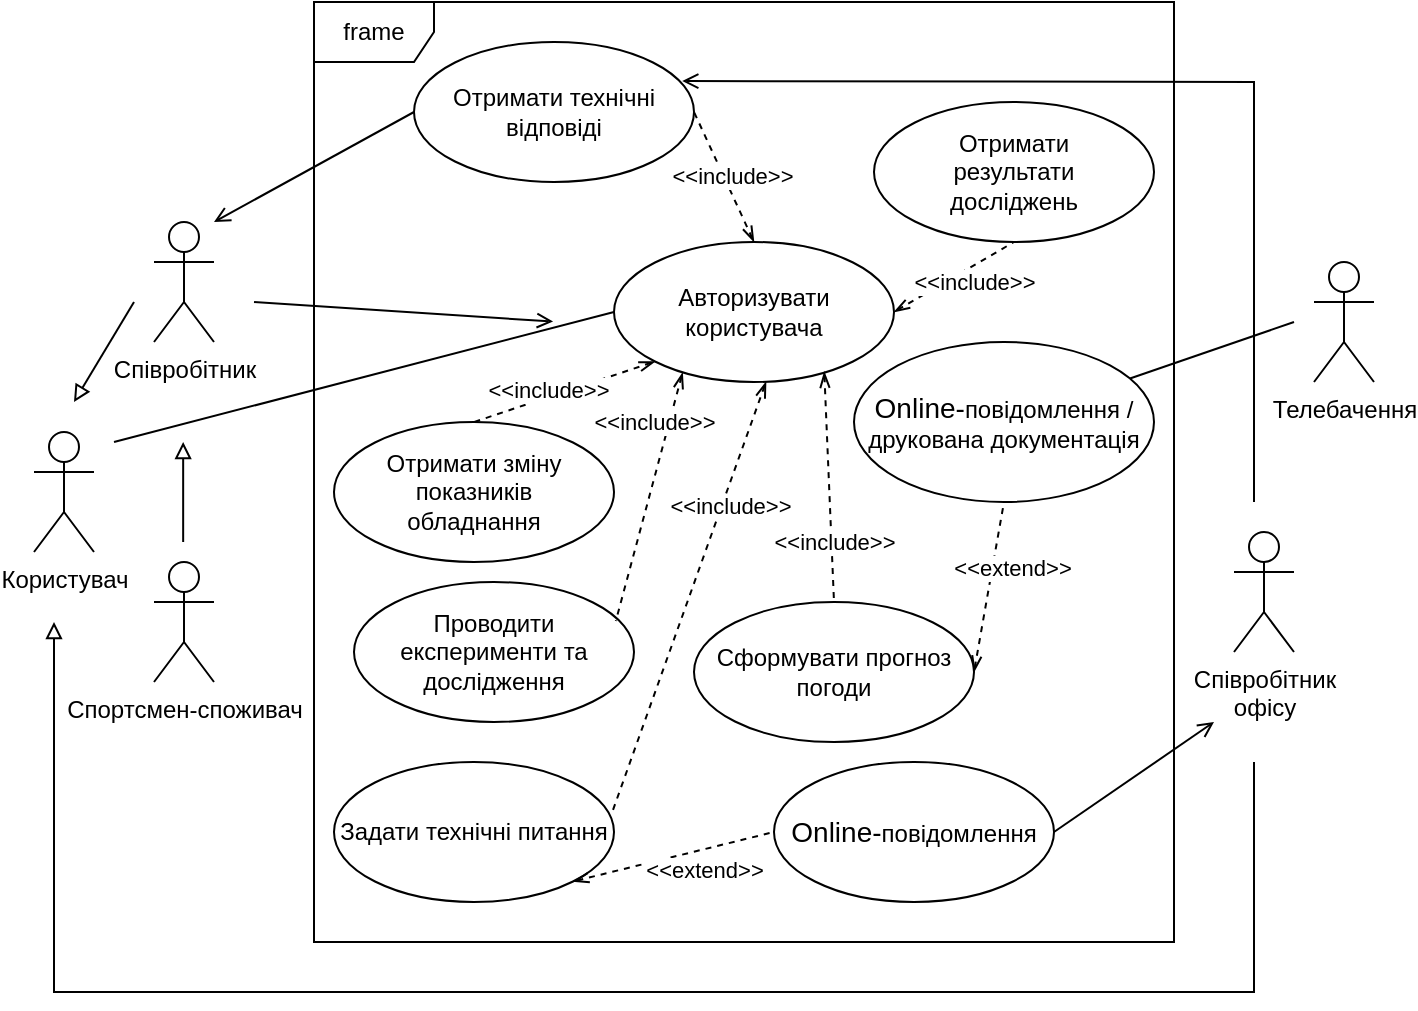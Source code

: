 <mxfile version="20.3.0" type="github"><diagram id="C5RBs43oDa-KdzZeNtuy" name="Page-1"><mxGraphModel dx="786" dy="417" grid="1" gridSize="10" guides="1" tooltips="1" connect="1" arrows="1" fold="1" page="1" pageScale="1" pageWidth="827" pageHeight="1169" math="0" shadow="0"><root><mxCell id="WIyWlLk6GJQsqaUBKTNV-0"/><mxCell id="WIyWlLk6GJQsqaUBKTNV-1" parent="WIyWlLk6GJQsqaUBKTNV-0"/><mxCell id="HAlKXmDzrB93N0-EfDcC-2" value="frame" style="shape=umlFrame;whiteSpace=wrap;html=1;" parent="WIyWlLk6GJQsqaUBKTNV-1" vertex="1"><mxGeometry x="210" y="60" width="430" height="470" as="geometry"/></mxCell><mxCell id="zkfFHV4jXpPFQw0GAbJ--26" value="" style="endArrow=open;shadow=0;strokeWidth=1;rounded=0;endFill=1;elbow=vertical;entryX=0.278;entryY=0.34;entryDx=0;entryDy=0;entryPerimeter=0;" parent="WIyWlLk6GJQsqaUBKTNV-1" target="HAlKXmDzrB93N0-EfDcC-2" edge="1"><mxGeometry x="0.5" y="41" relative="1" as="geometry"><mxPoint x="180" y="210" as="sourcePoint"/><mxPoint x="300" y="210" as="targetPoint"/><mxPoint x="-40" y="32" as="offset"/></mxGeometry></mxCell><mxCell id="HAlKXmDzrB93N0-EfDcC-0" value="Співробітник&lt;br&gt;офісу" style="shape=umlActor;verticalLabelPosition=bottom;verticalAlign=top;html=1;" parent="WIyWlLk6GJQsqaUBKTNV-1" vertex="1"><mxGeometry x="670" y="325" width="30" height="60" as="geometry"/></mxCell><mxCell id="HAlKXmDzrB93N0-EfDcC-1" value="Авторизувати&lt;br&gt;користувача" style="ellipse;whiteSpace=wrap;html=1;" parent="WIyWlLk6GJQsqaUBKTNV-1" vertex="1"><mxGeometry x="360" y="180" width="140" height="70" as="geometry"/></mxCell><mxCell id="HAlKXmDzrB93N0-EfDcC-3" value="Задати технічні питання" style="ellipse;whiteSpace=wrap;html=1;" parent="WIyWlLk6GJQsqaUBKTNV-1" vertex="1"><mxGeometry x="220" y="440" width="140" height="70" as="geometry"/></mxCell><mxCell id="HAlKXmDzrB93N0-EfDcC-4" value="Співробітник" style="shape=umlActor;verticalLabelPosition=bottom;verticalAlign=top;html=1;" parent="WIyWlLk6GJQsqaUBKTNV-1" vertex="1"><mxGeometry x="130" y="170" width="30" height="60" as="geometry"/></mxCell><mxCell id="HAlKXmDzrB93N0-EfDcC-5" value="" style="endArrow=open;shadow=0;strokeWidth=1;rounded=0;endFill=1;elbow=vertical;exitX=1;exitY=0.5;exitDx=0;exitDy=0;" parent="WIyWlLk6GJQsqaUBKTNV-1" source="AvTPrVo-qN7b_abKF3Dz-2" edge="1"><mxGeometry x="0.5" y="41" relative="1" as="geometry"><mxPoint x="650" y="410" as="sourcePoint"/><mxPoint x="660" y="420" as="targetPoint"/><mxPoint x="-40" y="32" as="offset"/></mxGeometry></mxCell><mxCell id="HAlKXmDzrB93N0-EfDcC-6" value="Спортсмен-споживач" style="shape=umlActor;verticalLabelPosition=bottom;verticalAlign=top;html=1;" parent="WIyWlLk6GJQsqaUBKTNV-1" vertex="1"><mxGeometry x="130" y="340" width="30" height="60" as="geometry"/></mxCell><mxCell id="AvTPrVo-qN7b_abKF3Dz-0" value="Отримати зміну&lt;br&gt;показників&lt;br&gt;обладнання" style="ellipse;whiteSpace=wrap;html=1;" parent="WIyWlLk6GJQsqaUBKTNV-1" vertex="1"><mxGeometry x="220" y="270" width="140" height="70" as="geometry"/></mxCell><mxCell id="AvTPrVo-qN7b_abKF3Dz-1" value="Проводити&lt;br&gt;експерименти та&lt;br&gt;дослідження" style="ellipse;whiteSpace=wrap;html=1;" parent="WIyWlLk6GJQsqaUBKTNV-1" vertex="1"><mxGeometry x="230" y="350" width="140" height="70" as="geometry"/></mxCell><mxCell id="AvTPrVo-qN7b_abKF3Dz-2" value="&lt;span style=&quot;font-size: 14px;&quot;&gt;Online-&lt;/span&gt;повідомлення" style="ellipse;whiteSpace=wrap;html=1;" parent="WIyWlLk6GJQsqaUBKTNV-1" vertex="1"><mxGeometry x="440" y="440" width="140" height="70" as="geometry"/></mxCell><mxCell id="AvTPrVo-qN7b_abKF3Dz-8" value="&amp;lt;&amp;lt;include&amp;gt;&amp;gt;" style="endArrow=none;dashed=1;html=1;rounded=0;entryX=0.5;entryY=0;entryDx=0;entryDy=0;startArrow=openThin;startFill=0;exitX=0;exitY=1;exitDx=0;exitDy=0;" parent="WIyWlLk6GJQsqaUBKTNV-1" source="HAlKXmDzrB93N0-EfDcC-1" target="AvTPrVo-qN7b_abKF3Dz-0" edge="1"><mxGeometry x="0.152" y="-3" width="50" height="50" relative="1" as="geometry"><mxPoint x="280" y="260" as="sourcePoint"/><mxPoint x="430" y="360" as="targetPoint"/><mxPoint as="offset"/></mxGeometry></mxCell><mxCell id="AvTPrVo-qN7b_abKF3Dz-9" value="&amp;lt;&amp;lt;include&amp;gt;&amp;gt;" style="endArrow=none;dashed=1;html=1;rounded=0;entryX=0.935;entryY=0.279;entryDx=0;entryDy=0;startArrow=openThin;startFill=0;exitX=0.245;exitY=0.933;exitDx=0;exitDy=0;exitPerimeter=0;entryPerimeter=0;" parent="WIyWlLk6GJQsqaUBKTNV-1" source="HAlKXmDzrB93N0-EfDcC-1" target="AvTPrVo-qN7b_abKF3Dz-1" edge="1"><mxGeometry x="-0.572" y="-7" width="50" height="50" relative="1" as="geometry"><mxPoint x="374.503" y="239.749" as="sourcePoint"/><mxPoint x="300" y="280" as="targetPoint"/><mxPoint as="offset"/></mxGeometry></mxCell><mxCell id="AvTPrVo-qN7b_abKF3Dz-11" value="&amp;lt;&amp;lt;include&amp;gt;&amp;gt;" style="endArrow=none;dashed=1;html=1;rounded=0;entryX=0.994;entryY=0.356;entryDx=0;entryDy=0;startArrow=openThin;startFill=0;exitX=0.543;exitY=0.999;exitDx=0;exitDy=0;exitPerimeter=0;entryPerimeter=0;" parent="WIyWlLk6GJQsqaUBKTNV-1" source="HAlKXmDzrB93N0-EfDcC-1" target="HAlKXmDzrB93N0-EfDcC-3" edge="1"><mxGeometry x="-0.439" y="4" width="50" height="50" relative="1" as="geometry"><mxPoint x="418.4" y="250.35" as="sourcePoint"/><mxPoint x="359.497" y="550.251" as="targetPoint"/><mxPoint as="offset"/></mxGeometry></mxCell><mxCell id="AvTPrVo-qN7b_abKF3Dz-12" value="Користувач" style="shape=umlActor;verticalLabelPosition=bottom;verticalAlign=top;html=1;" parent="WIyWlLk6GJQsqaUBKTNV-1" vertex="1"><mxGeometry x="70" y="275" width="30" height="60" as="geometry"/></mxCell><mxCell id="AvTPrVo-qN7b_abKF3Dz-13" value="Отримати технічні відповіді" style="ellipse;whiteSpace=wrap;html=1;" parent="WIyWlLk6GJQsqaUBKTNV-1" vertex="1"><mxGeometry x="260" y="80" width="140" height="70" as="geometry"/></mxCell><mxCell id="AvTPrVo-qN7b_abKF3Dz-14" value="&amp;lt;&amp;lt;include&amp;gt;&amp;gt;" style="endArrow=none;dashed=1;html=1;rounded=0;entryX=1;entryY=0.5;entryDx=0;entryDy=0;startArrow=openThin;startFill=0;exitX=0.5;exitY=0;exitDx=0;exitDy=0;" parent="WIyWlLk6GJQsqaUBKTNV-1" source="HAlKXmDzrB93N0-EfDcC-1" target="AvTPrVo-qN7b_abKF3Dz-13" edge="1"><mxGeometry x="-0.036" y="-4" width="50" height="50" relative="1" as="geometry"><mxPoint x="374.503" y="239.749" as="sourcePoint"/><mxPoint x="300" y="280" as="targetPoint"/><mxPoint as="offset"/></mxGeometry></mxCell><mxCell id="AvTPrVo-qN7b_abKF3Dz-16" value="" style="endArrow=none;html=1;rounded=0;exitX=0;exitY=0.5;exitDx=0;exitDy=0;" parent="WIyWlLk6GJQsqaUBKTNV-1" source="HAlKXmDzrB93N0-EfDcC-1" edge="1"><mxGeometry width="50" height="50" relative="1" as="geometry"><mxPoint x="320" y="260" as="sourcePoint"/><mxPoint x="110" y="280" as="targetPoint"/></mxGeometry></mxCell><mxCell id="AvTPrVo-qN7b_abKF3Dz-17" value="" style="endArrow=open;shadow=0;strokeWidth=1;rounded=0;endFill=1;elbow=vertical;exitX=0;exitY=0.5;exitDx=0;exitDy=0;" parent="WIyWlLk6GJQsqaUBKTNV-1" source="AvTPrVo-qN7b_abKF3Dz-13" edge="1"><mxGeometry x="0.5" y="41" relative="1" as="geometry"><mxPoint x="150" y="310" as="sourcePoint"/><mxPoint x="160" y="170" as="targetPoint"/><mxPoint x="-40" y="32" as="offset"/></mxGeometry></mxCell><mxCell id="AvTPrVo-qN7b_abKF3Dz-18" value="" style="endArrow=block;shadow=0;strokeWidth=1;rounded=0;endFill=0;elbow=vertical;" parent="WIyWlLk6GJQsqaUBKTNV-1" edge="1"><mxGeometry x="0.5" y="41" relative="1" as="geometry"><mxPoint x="120" y="210" as="sourcePoint"/><mxPoint x="90" y="260" as="targetPoint"/><mxPoint x="-40" y="32" as="offset"/></mxGeometry></mxCell><mxCell id="AvTPrVo-qN7b_abKF3Dz-19" value="" style="endArrow=open;shadow=0;strokeWidth=1;rounded=0;endFill=1;elbow=vertical;entryX=0.958;entryY=0.279;entryDx=0;entryDy=0;entryPerimeter=0;" parent="WIyWlLk6GJQsqaUBKTNV-1" target="AvTPrVo-qN7b_abKF3Dz-13" edge="1"><mxGeometry x="0.5" y="41" relative="1" as="geometry"><mxPoint x="680" y="310" as="sourcePoint"/><mxPoint x="620" y="120" as="targetPoint"/><mxPoint x="-40" y="32" as="offset"/><Array as="points"><mxPoint x="680" y="100"/></Array></mxGeometry></mxCell><mxCell id="AvTPrVo-qN7b_abKF3Dz-20" value="&amp;lt;&amp;lt;extend&amp;gt;&amp;gt;" style="endArrow=none;dashed=1;html=1;rounded=0;startArrow=openThin;startFill=0;exitX=1;exitY=1;exitDx=0;exitDy=0;entryX=0;entryY=0.5;entryDx=0;entryDy=0;" parent="WIyWlLk6GJQsqaUBKTNV-1" source="HAlKXmDzrB93N0-EfDcC-3" target="AvTPrVo-qN7b_abKF3Dz-2" edge="1"><mxGeometry x="0.259" y="-10" width="50" height="50" relative="1" as="geometry"><mxPoint x="430" y="588.333" as="sourcePoint"/><mxPoint x="409.497" y="460.251" as="targetPoint"/><mxPoint as="offset"/></mxGeometry></mxCell><mxCell id="AvTPrVo-qN7b_abKF3Dz-21" value="Сформувати прогноз погоди" style="ellipse;whiteSpace=wrap;html=1;" parent="WIyWlLk6GJQsqaUBKTNV-1" vertex="1"><mxGeometry x="400" y="360" width="140" height="70" as="geometry"/></mxCell><mxCell id="AvTPrVo-qN7b_abKF3Dz-22" value="&amp;lt;&amp;lt;include&amp;gt;&amp;gt;" style="endArrow=none;dashed=1;html=1;rounded=0;entryX=0.5;entryY=0;entryDx=0;entryDy=0;startArrow=openThin;startFill=0;exitX=0.751;exitY=0.927;exitDx=0;exitDy=0;exitPerimeter=0;" parent="WIyWlLk6GJQsqaUBKTNV-1" source="HAlKXmDzrB93N0-EfDcC-1" target="AvTPrVo-qN7b_abKF3Dz-21" edge="1"><mxGeometry x="0.48" y="1" width="50" height="50" relative="1" as="geometry"><mxPoint x="430.02" y="249.93" as="sourcePoint"/><mxPoint x="369.497" y="460.251" as="targetPoint"/><mxPoint as="offset"/></mxGeometry></mxCell><mxCell id="AvTPrVo-qN7b_abKF3Dz-25" value="" style="endArrow=block;shadow=0;strokeWidth=1;rounded=0;endFill=0;elbow=vertical;" parent="WIyWlLk6GJQsqaUBKTNV-1" edge="1"><mxGeometry x="0.5" y="41" relative="1" as="geometry"><mxPoint x="144.58" y="330" as="sourcePoint"/><mxPoint x="144.58" y="280" as="targetPoint"/><mxPoint x="-40" y="32" as="offset"/></mxGeometry></mxCell><mxCell id="AvTPrVo-qN7b_abKF3Dz-26" value="" style="endArrow=block;shadow=0;strokeWidth=1;rounded=0;endFill=0;elbow=vertical;" parent="WIyWlLk6GJQsqaUBKTNV-1" edge="1"><mxGeometry x="0.5" y="41" relative="1" as="geometry"><mxPoint x="680" y="440" as="sourcePoint"/><mxPoint x="80" y="370" as="targetPoint"/><mxPoint x="-40" y="32" as="offset"/><Array as="points"><mxPoint x="680" y="555"/><mxPoint x="80" y="555"/></Array></mxGeometry></mxCell><mxCell id="AvTPrVo-qN7b_abKF3Dz-27" value="&lt;span style=&quot;font-size: 14px;&quot;&gt;Online-&lt;/span&gt;повідомлення /&lt;br&gt;друкована документація" style="ellipse;whiteSpace=wrap;html=1;" parent="WIyWlLk6GJQsqaUBKTNV-1" vertex="1"><mxGeometry x="480" y="230" width="150" height="80" as="geometry"/></mxCell><mxCell id="AvTPrVo-qN7b_abKF3Dz-28" value="&amp;lt;&amp;lt;extend&amp;gt;&amp;gt;" style="endArrow=none;dashed=1;html=1;rounded=0;startArrow=openThin;startFill=0;exitX=1;exitY=0.5;exitDx=0;exitDy=0;entryX=0.5;entryY=1;entryDx=0;entryDy=0;" parent="WIyWlLk6GJQsqaUBKTNV-1" source="AvTPrVo-qN7b_abKF3Dz-21" target="AvTPrVo-qN7b_abKF3Dz-27" edge="1"><mxGeometry x="0.259" y="-10" width="50" height="50" relative="1" as="geometry"><mxPoint x="349.497" y="509.749" as="sourcePoint"/><mxPoint x="450" y="485" as="targetPoint"/><mxPoint as="offset"/></mxGeometry></mxCell><mxCell id="AvTPrVo-qN7b_abKF3Dz-29" value="Телебачення" style="shape=umlActor;verticalLabelPosition=bottom;verticalAlign=top;html=1;" parent="WIyWlLk6GJQsqaUBKTNV-1" vertex="1"><mxGeometry x="710" y="190" width="30" height="60" as="geometry"/></mxCell><mxCell id="AvTPrVo-qN7b_abKF3Dz-30" value="Отримати&lt;br&gt;результати&lt;br&gt;досліджень" style="ellipse;whiteSpace=wrap;html=1;" parent="WIyWlLk6GJQsqaUBKTNV-1" vertex="1"><mxGeometry x="490" y="110" width="140" height="70" as="geometry"/></mxCell><mxCell id="AvTPrVo-qN7b_abKF3Dz-31" value="" style="endArrow=none;html=1;rounded=0;" parent="WIyWlLk6GJQsqaUBKTNV-1" source="AvTPrVo-qN7b_abKF3Dz-27" edge="1"><mxGeometry width="50" height="50" relative="1" as="geometry"><mxPoint x="650" y="350" as="sourcePoint"/><mxPoint x="700" y="220" as="targetPoint"/></mxGeometry></mxCell><mxCell id="AvTPrVo-qN7b_abKF3Dz-32" value="&amp;lt;&amp;lt;include&amp;gt;&amp;gt;" style="endArrow=none;dashed=1;html=1;rounded=0;entryX=0.5;entryY=1;entryDx=0;entryDy=0;startArrow=openThin;startFill=0;exitX=1;exitY=0.5;exitDx=0;exitDy=0;" parent="WIyWlLk6GJQsqaUBKTNV-1" source="HAlKXmDzrB93N0-EfDcC-1" target="AvTPrVo-qN7b_abKF3Dz-30" edge="1"><mxGeometry x="0.212" y="-7" width="50" height="50" relative="1" as="geometry"><mxPoint x="440" y="190" as="sourcePoint"/><mxPoint x="410" y="125" as="targetPoint"/><mxPoint as="offset"/></mxGeometry></mxCell></root></mxGraphModel></diagram></mxfile>